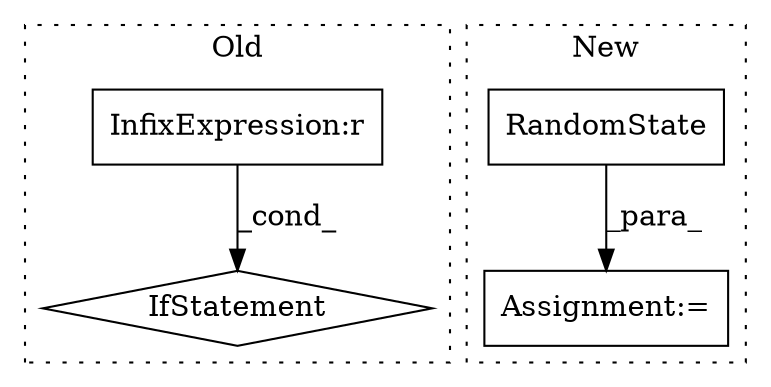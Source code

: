 digraph G {
subgraph cluster0 {
1 [label="IfStatement" a="25" s="2871,2903" l="4,2" shape="diamond"];
3 [label="InfixExpression:r" a="27" s="2898" l="4" shape="box"];
label = "Old";
style="dotted";
}
subgraph cluster1 {
2 [label="RandomState" a="32" s="1391,1407" l="12,1" shape="box"];
4 [label="Assignment:=" a="7" s="1377" l="1" shape="box"];
label = "New";
style="dotted";
}
2 -> 4 [label="_para_"];
3 -> 1 [label="_cond_"];
}